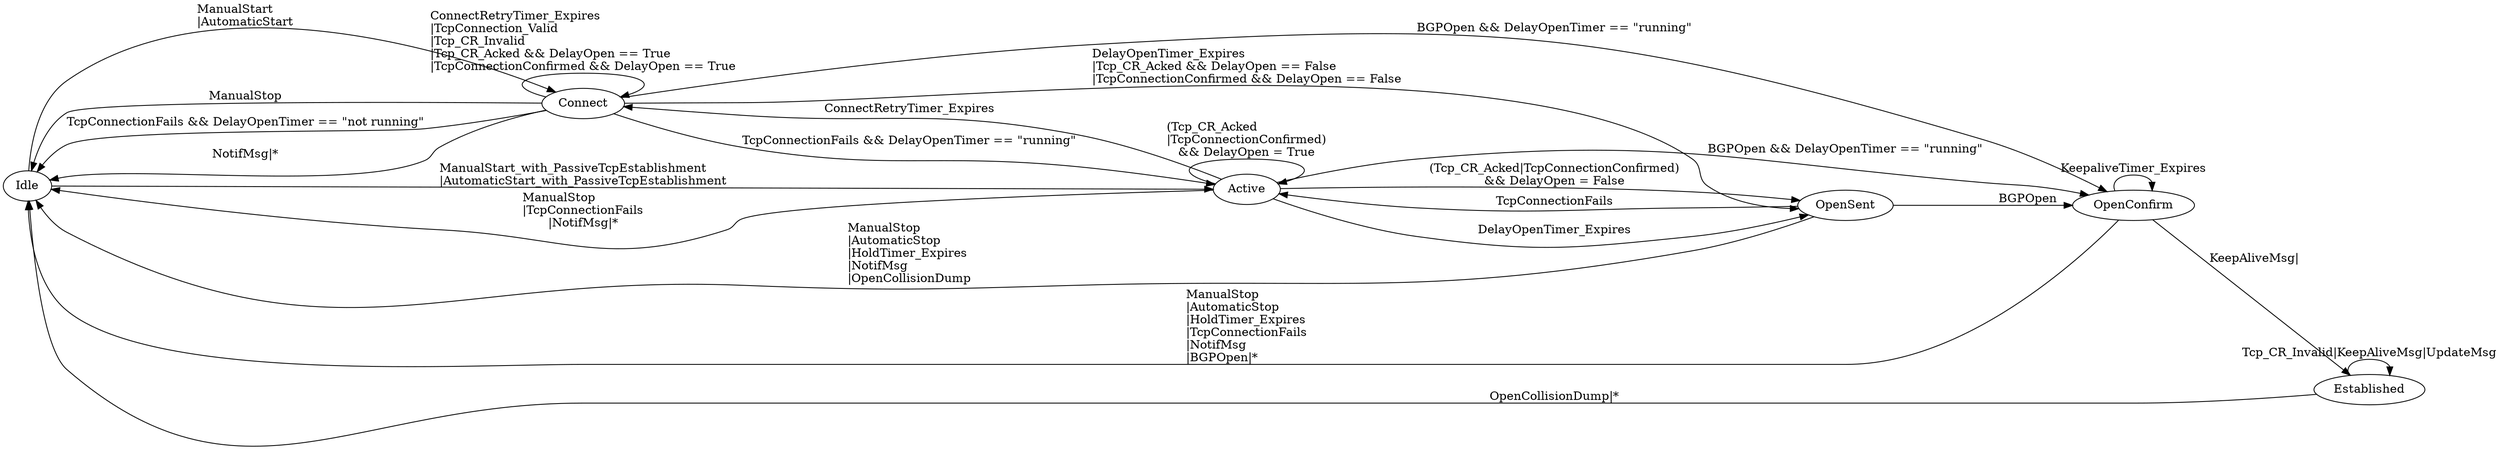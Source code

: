 digraph {
  rankdir=LR
  //concentrate=true
  nojustify="true"

  Idle -> Connect [ label="ManualStart\l|AutomaticStart" ]
  Idle -> Active [ label="ManualStart_with_PassiveTcpEstablishment\l|AutomaticStart_with_PassiveTcpEstablishment" ]
  
  Connect -> Idle [ label="ManualStop"]
  Connect -> Connect [ label="ConnectRetryTimer_Expires\l|TcpConnection_Valid\l|Tcp_CR_Invalid\l|Tcp_CR_Acked && DelayOpen == True\l|TcpConnectionConfirmed && DelayOpen == True\l" ]
  Connect -> OpenSent [ label="DelayOpenTimer_Expires\l|Tcp_CR_Acked && DelayOpen == False\l|TcpConnectionConfirmed && DelayOpen == False\l" ]
  Connect -> Active [ label="TcpConnectionFails && DelayOpenTimer == \"running\"\l" ]
  Connect -> Idle [ label="TcpConnectionFails && DelayOpenTimer == \"not running\"\l" ]
  Connect -> OpenConfirm [ label="BGPOpen && DelayOpenTimer == \"running\"" ]
  Connect -> Idle [ label="NotifMsg|*\l" ]
  
  Active -> Idle [ label="ManualStop\l|TcpConnectionFails\l|NotifMsg|*" ]
  Active -> Connect [ label="ConnectRetryTimer_Expires" ]
  Active -> OpenSent [ label="DelayOpenTimer_Expires" ] 
  Active -> Active [ label="(Tcp_CR_Acked\l|TcpConnectionConfirmed)\l&& DelayOpen = True" ]
  Active -> OpenSent [ label="(Tcp_CR_Acked|TcpConnectionConfirmed)\l&& DelayOpen = False" ]
  Active -> OpenConfirm [ label="BGPOpen && DelayOpenTimer == \"running\"" ]

  OpenSent -> Idle [ label="ManualStop\l|AutomaticStop\l|HoldTimer_Expires\l|NotifMsg\l|OpenCollisionDump\l" ]
  OpenSent -> Active [ label="TcpConnectionFails" ]
  OpenSent -> OpenConfirm [ label="BGPOpen" ]
  
  OpenConfirm -> Idle [ label="ManualStop\l|AutomaticStop\l|HoldTimer_Expires\l|TcpConnectionFails\l|NotifMsg\l|BGPOpen|*\l"] 
  OpenConfirm -> Established [ label="KeepAliveMsg|"]
  OpenConfirm -> OpenConfirm [ label="KeepaliveTimer_Expires" ]  

  Established -> Idle [ label="OpenCollisionDump|*"]
  Established -> Established [ label="Tcp_CR_Invalid|KeepAliveMsg|UpdateMsg"]
}